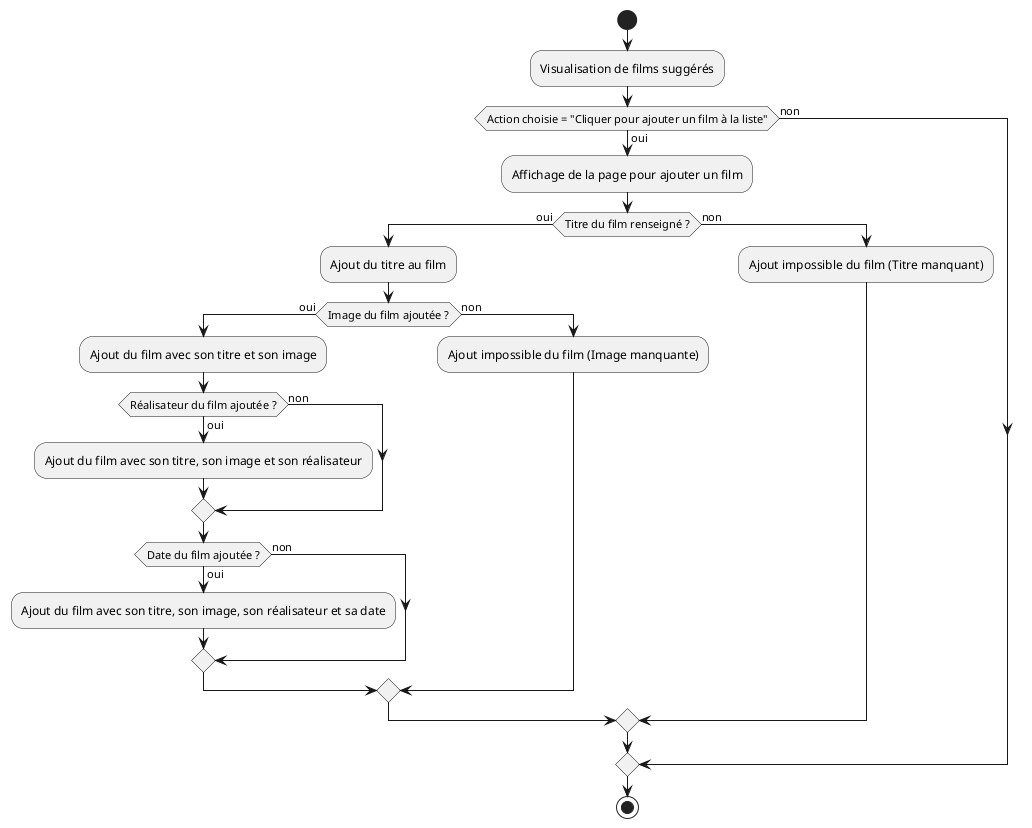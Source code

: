 @startuml DA Administrateur "Ajouter film"
|Administrateur|
start
:Visualisation de films suggérés;

if (Action choisie = "Cliquer pour ajouter un film à la liste") then (oui)
  :Affichage de la page pour ajouter un film;
  
  if (Titre du film renseigné ?) then (oui) 
    :Ajout du titre au film;
    
    if (Image du film ajoutée ?) then (oui)
      :Ajout du film avec son titre et son image;
      if (Réalisateur du film ajoutée ?) then (oui)
      :Ajout du film avec son titre, son image et son réalisateur;
      else(non)
      endif
      if (Date du film ajoutée ?) then (oui)
      :Ajout du film avec son titre, son image, son réalisateur et sa date;
      else(non)
      endif
    else (non)
      :Ajout impossible du film (Image manquante);
    endif
    
  else (non)
    :Ajout impossible du film (Titre manquant);
  endif
else (non)
endif

stop
@enduml
